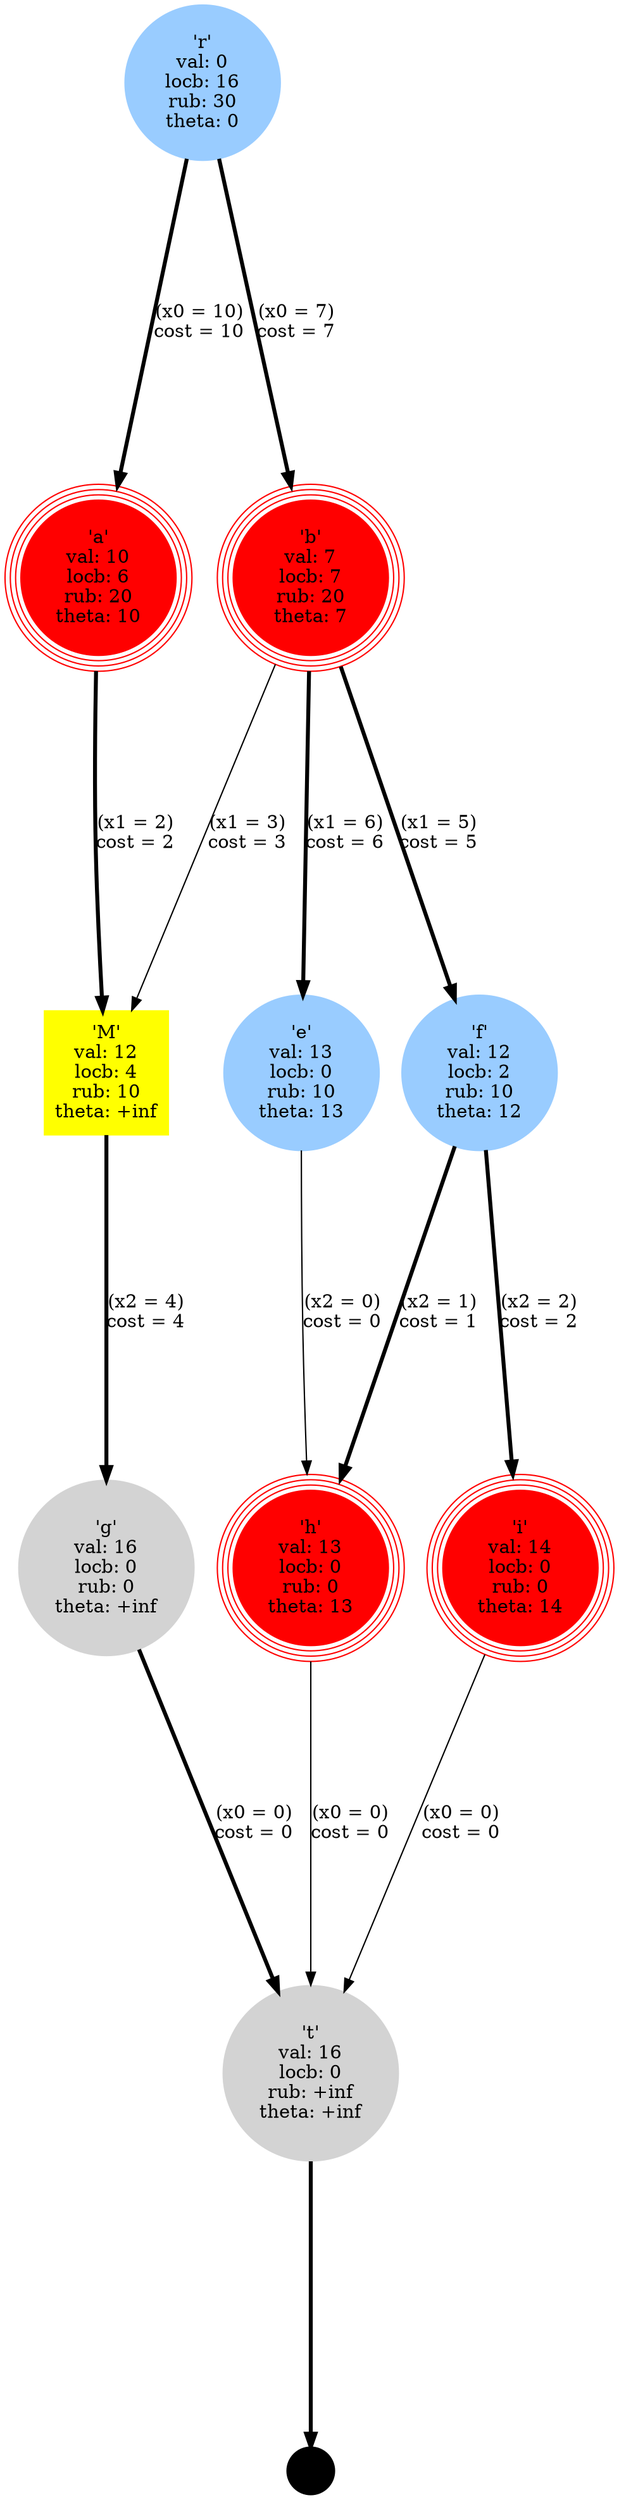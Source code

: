 digraph {
        ranksep = 3;

        0 [shape=circle,style=filled,color="#99ccff",peripheries=1,group="root",label="'r'\nval: 0\nlocb: 16\nrub: 30\ntheta: 0"];
        1 [shape=circle,style=filled,color=red,peripheries=4,group="0",label="'a'\nval: 10\nlocb: 6\nrub: 20\ntheta: 10"];
        0 -> 1 [penwidth=3,label="(x0 = 10)\ncost = 10"];
        2 [shape=circle,style=filled,color=red,peripheries=4,group="0",label="'b'\nval: 7\nlocb: 7\nrub: 20\ntheta: 7"];
        0 -> 2 [penwidth=3,label="(x0 = 7)\ncost = 7"];
        5 [shape=circle,style=filled,color="#99ccff",peripheries=1,group="1",label="'e'\nval: 13\nlocb: 0\nrub: 10\ntheta: 13"];
        2 -> 5 [penwidth=3,label="(x1 = 6)\ncost = 6"];
        6 [shape=circle,style=filled,color="#99ccff",peripheries=1,group="1",label="'f'\nval: 12\nlocb: 2\nrub: 10\ntheta: 12"];
        2 -> 6 [penwidth=3,label="(x1 = 5)\ncost = 5"];
        7 [shape=square,style=filled,color=yellow,peripheries=1,group="1",label="'M'\nval: 12\nlocb: 4\nrub: 10\ntheta: +inf"];
        2 -> 7 [penwidth=1,label="(x1 = 3)\ncost = 3"];
        1 -> 7 [penwidth=3,label="(x1 = 2)\ncost = 2"];
        8 [shape=circle,style=filled,color=red,peripheries=4,group="2",label="'h'\nval: 13\nlocb: 0\nrub: 0\ntheta: 13"];
        6 -> 8 [penwidth=3,label="(x2 = 1)\ncost = 1"];
        5 -> 8 [penwidth=1,label="(x2 = 0)\ncost = 0"];
        9 [shape=circle,style=filled,color=red,peripheries=4,group="2",label="'i'\nval: 14\nlocb: 0\nrub: 0\ntheta: 14"];
        6 -> 9 [penwidth=3,label="(x2 = 2)\ncost = 2"];
        10 [shape=circle,style=filled,color=lightgray,peripheries=1,group="2",label="'g'\nval: 16\nlocb: 0\nrub: 0\ntheta: +inf"];
        7 -> 10 [penwidth=3,label="(x2 = 4)\ncost = 4"];
        11 [shape=circle,style=filled,color=lightgray,peripheries=1,group="0",label="'t'\nval: 16\nlocb: 0\nrub: +inf\ntheta: +inf"];
        9 -> 11 [penwidth=1,label="(x0 = 0)\ncost = 0"];
        10 -> 11 [penwidth=3,label="(x0 = 0)\ncost = 0"];
        8 -> 11 [penwidth=1,label="(x0 = 0)\ncost = 0"];
        terminal [shape="circle", label="", style="filled", color="black", group="terminal"];
        11 -> terminal [penwidth=3];
}
